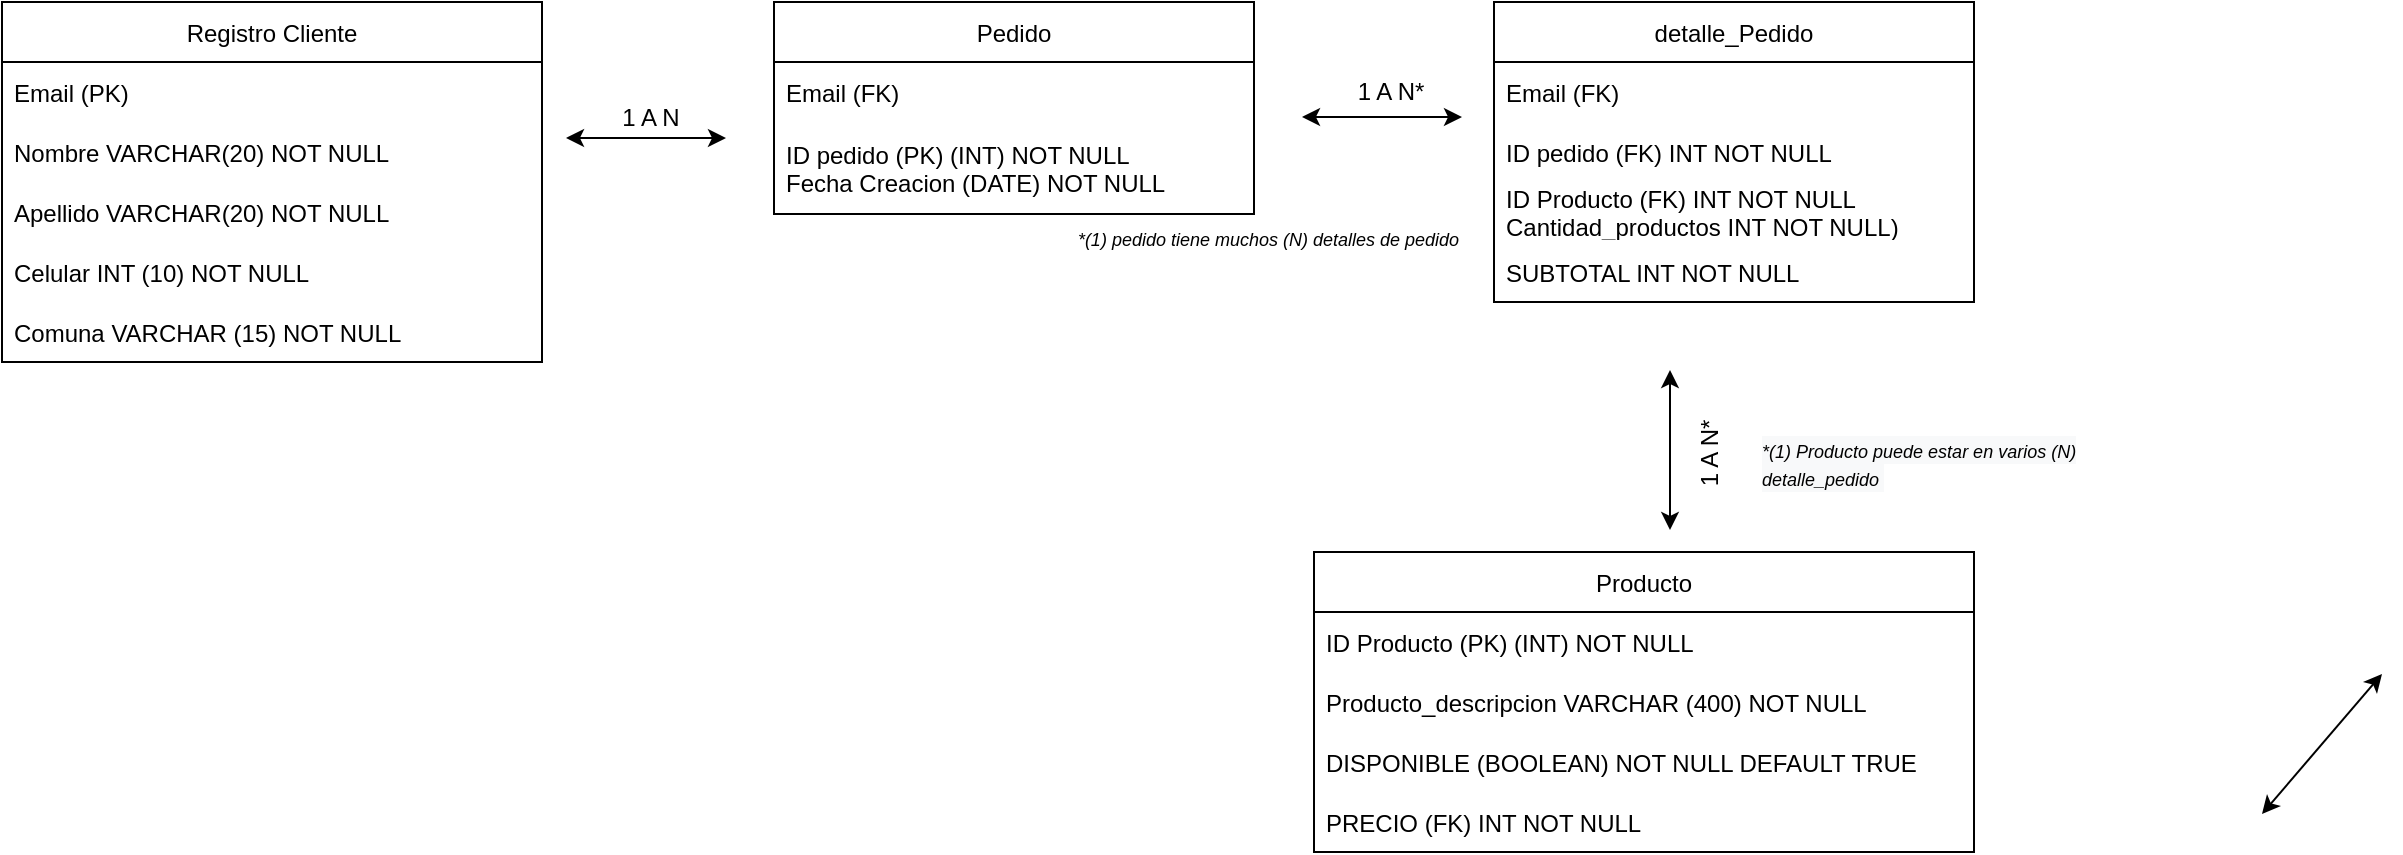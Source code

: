 <mxfile version="20.0.1" type="device"><diagram id="o_MRzZAVqE7wHZDZAyrp" name="Page-1"><mxGraphModel dx="1108" dy="450" grid="1" gridSize="8" guides="1" tooltips="1" connect="1" arrows="1" fold="1" page="1" pageScale="1" pageWidth="827" pageHeight="1169" math="0" shadow="0"><root><mxCell id="0"/><mxCell id="1" parent="0"/><mxCell id="3eCevQHc90_SQjHic66f-1" value="Registro Cliente" style="swimlane;fontStyle=0;childLayout=stackLayout;horizontal=1;startSize=30;horizontalStack=0;resizeParent=1;resizeParentMax=0;resizeLast=0;collapsible=1;marginBottom=0;" parent="1" vertex="1"><mxGeometry x="70" y="160" width="270" height="180" as="geometry"/></mxCell><mxCell id="3eCevQHc90_SQjHic66f-2" value="Email (PK)" style="text;strokeColor=none;fillColor=none;align=left;verticalAlign=middle;spacingLeft=4;spacingRight=4;overflow=hidden;points=[[0,0.5],[1,0.5]];portConstraint=eastwest;rotatable=0;" parent="3eCevQHc90_SQjHic66f-1" vertex="1"><mxGeometry y="30" width="270" height="30" as="geometry"/></mxCell><mxCell id="3eCevQHc90_SQjHic66f-3" value="Nombre VARCHAR(20) NOT NULL" style="text;strokeColor=none;fillColor=none;align=left;verticalAlign=middle;spacingLeft=4;spacingRight=4;overflow=hidden;points=[[0,0.5],[1,0.5]];portConstraint=eastwest;rotatable=0;" parent="3eCevQHc90_SQjHic66f-1" vertex="1"><mxGeometry y="60" width="270" height="30" as="geometry"/></mxCell><mxCell id="EiThkDg3Qm_qFEt6oGLL-1" value="Apellido VARCHAR(20) NOT NULL" style="text;strokeColor=none;fillColor=none;align=left;verticalAlign=middle;spacingLeft=4;spacingRight=4;overflow=hidden;points=[[0,0.5],[1,0.5]];portConstraint=eastwest;rotatable=0;" parent="3eCevQHc90_SQjHic66f-1" vertex="1"><mxGeometry y="90" width="270" height="30" as="geometry"/></mxCell><mxCell id="3eCevQHc90_SQjHic66f-4" value="Celular INT (10) NOT NULL" style="text;strokeColor=none;fillColor=none;align=left;verticalAlign=middle;spacingLeft=4;spacingRight=4;overflow=hidden;points=[[0,0.5],[1,0.5]];portConstraint=eastwest;rotatable=0;" parent="3eCevQHc90_SQjHic66f-1" vertex="1"><mxGeometry y="120" width="270" height="30" as="geometry"/></mxCell><mxCell id="3eCevQHc90_SQjHic66f-5" value="Comuna VARCHAR (15) NOT NULL " style="text;strokeColor=none;fillColor=none;align=left;verticalAlign=middle;spacingLeft=4;spacingRight=4;overflow=hidden;points=[[0,0.5],[1,0.5]];portConstraint=eastwest;rotatable=0;" parent="3eCevQHc90_SQjHic66f-1" vertex="1"><mxGeometry y="150" width="270" height="30" as="geometry"/></mxCell><mxCell id="3eCevQHc90_SQjHic66f-6" value="Pedido" style="swimlane;fontStyle=0;childLayout=stackLayout;horizontal=1;startSize=30;horizontalStack=0;resizeParent=1;resizeParentMax=0;resizeLast=0;collapsible=1;marginBottom=0;" parent="1" vertex="1"><mxGeometry x="456" y="160" width="240" height="106" as="geometry"/></mxCell><mxCell id="3eCevQHc90_SQjHic66f-7" value="Email (FK)" style="text;strokeColor=none;fillColor=none;align=left;verticalAlign=middle;spacingLeft=4;spacingRight=4;overflow=hidden;points=[[0,0.5],[1,0.5]];portConstraint=eastwest;rotatable=0;" parent="3eCevQHc90_SQjHic66f-6" vertex="1"><mxGeometry y="30" width="240" height="30" as="geometry"/></mxCell><mxCell id="3eCevQHc90_SQjHic66f-11" value="ID pedido (PK) (INT) NOT NULL&#10;Fecha Creacion (DATE) NOT NULL" style="text;strokeColor=none;fillColor=none;align=left;verticalAlign=middle;spacingLeft=4;spacingRight=4;overflow=hidden;points=[[0,0.5],[1,0.5]];portConstraint=eastwest;rotatable=0;" parent="3eCevQHc90_SQjHic66f-6" vertex="1"><mxGeometry y="60" width="240" height="46" as="geometry"/></mxCell><mxCell id="3eCevQHc90_SQjHic66f-14" value="Producto" style="swimlane;fontStyle=0;childLayout=stackLayout;horizontal=1;startSize=30;horizontalStack=0;resizeParent=1;resizeParentMax=0;resizeLast=0;collapsible=1;marginBottom=0;" parent="1" vertex="1"><mxGeometry x="726" y="435" width="330" height="150" as="geometry"/></mxCell><mxCell id="3eCevQHc90_SQjHic66f-16" value="ID Producto (PK) (INT) NOT NULL" style="text;strokeColor=none;fillColor=none;align=left;verticalAlign=middle;spacingLeft=4;spacingRight=4;overflow=hidden;points=[[0,0.5],[1,0.5]];portConstraint=eastwest;rotatable=0;" parent="3eCevQHc90_SQjHic66f-14" vertex="1"><mxGeometry y="30" width="330" height="30" as="geometry"/></mxCell><mxCell id="3eCevQHc90_SQjHic66f-15" value="Producto_descripcion VARCHAR (400) NOT NULL" style="text;strokeColor=none;fillColor=none;align=left;verticalAlign=middle;spacingLeft=4;spacingRight=4;overflow=hidden;points=[[0,0.5],[1,0.5]];portConstraint=eastwest;rotatable=0;" parent="3eCevQHc90_SQjHic66f-14" vertex="1"><mxGeometry y="60" width="330" height="30" as="geometry"/></mxCell><mxCell id="3eCevQHc90_SQjHic66f-17" value="DISPONIBLE (BOOLEAN) NOT NULL DEFAULT TRUE" style="text;strokeColor=none;fillColor=none;align=left;verticalAlign=middle;spacingLeft=4;spacingRight=4;overflow=hidden;points=[[0,0.5],[1,0.5]];portConstraint=eastwest;rotatable=0;" parent="3eCevQHc90_SQjHic66f-14" vertex="1"><mxGeometry y="90" width="330" height="30" as="geometry"/></mxCell><mxCell id="EiThkDg3Qm_qFEt6oGLL-8" value="PRECIO (FK) INT NOT NULL" style="text;strokeColor=none;fillColor=none;align=left;verticalAlign=middle;spacingLeft=4;spacingRight=4;overflow=hidden;points=[[0,0.5],[1,0.5]];portConstraint=eastwest;rotatable=0;" parent="3eCevQHc90_SQjHic66f-14" vertex="1"><mxGeometry y="120" width="330" height="30" as="geometry"/></mxCell><mxCell id="3eCevQHc90_SQjHic66f-24" value="1 A N" style="text;html=1;resizable=0;autosize=1;align=center;verticalAlign=middle;points=[];fillColor=none;strokeColor=none;rounded=0;" parent="1" vertex="1"><mxGeometry x="374" y="208" width="40" height="20" as="geometry"/></mxCell><mxCell id="3eCevQHc90_SQjHic66f-25" value="1 A N*" style="text;html=1;resizable=0;autosize=1;align=center;verticalAlign=middle;points=[];fillColor=none;strokeColor=none;rounded=0;rotation=-90;" parent="1" vertex="1"><mxGeometry x="900" y="374" width="48" height="24" as="geometry"/></mxCell><mxCell id="EiThkDg3Qm_qFEt6oGLL-2" value="detalle_Pedido" style="swimlane;fontStyle=0;childLayout=stackLayout;horizontal=1;startSize=30;horizontalStack=0;resizeParent=1;resizeParentMax=0;resizeLast=0;collapsible=1;marginBottom=0;" parent="1" vertex="1"><mxGeometry x="816" y="160" width="240" height="150" as="geometry"/></mxCell><mxCell id="EiThkDg3Qm_qFEt6oGLL-3" value="Email (FK)" style="text;strokeColor=none;fillColor=none;align=left;verticalAlign=middle;spacingLeft=4;spacingRight=4;overflow=hidden;points=[[0,0.5],[1,0.5]];portConstraint=eastwest;rotatable=0;" parent="EiThkDg3Qm_qFEt6oGLL-2" vertex="1"><mxGeometry y="30" width="240" height="30" as="geometry"/></mxCell><mxCell id="EiThkDg3Qm_qFEt6oGLL-4" value="ID pedido (FK) INT NOT NULL" style="text;strokeColor=none;fillColor=none;align=left;verticalAlign=middle;spacingLeft=4;spacingRight=4;overflow=hidden;points=[[0,0.5],[1,0.5]];portConstraint=eastwest;rotatable=0;" parent="EiThkDg3Qm_qFEt6oGLL-2" vertex="1"><mxGeometry y="60" width="240" height="30" as="geometry"/></mxCell><mxCell id="EiThkDg3Qm_qFEt6oGLL-5" value="ID Producto (FK) INT NOT NULL&#10;Cantidad_productos INT NOT NULL)" style="text;strokeColor=none;fillColor=none;align=left;verticalAlign=middle;spacingLeft=4;spacingRight=4;overflow=hidden;points=[[0,0.5],[1,0.5]];portConstraint=eastwest;rotatable=0;" parent="EiThkDg3Qm_qFEt6oGLL-2" vertex="1"><mxGeometry y="90" width="240" height="30" as="geometry"/></mxCell><mxCell id="EiThkDg3Qm_qFEt6oGLL-7" value="SUBTOTAL INT NOT NULL" style="text;strokeColor=none;fillColor=none;align=left;verticalAlign=middle;spacingLeft=4;spacingRight=4;overflow=hidden;points=[[0,0.5],[1,0.5]];portConstraint=eastwest;rotatable=0;" parent="EiThkDg3Qm_qFEt6oGLL-2" vertex="1"><mxGeometry y="120" width="240" height="30" as="geometry"/></mxCell><mxCell id="EiThkDg3Qm_qFEt6oGLL-11" value="" style="endArrow=classic;startArrow=classic;html=1;rounded=0;" parent="1" edge="1"><mxGeometry width="50" height="50" relative="1" as="geometry"><mxPoint x="1200" y="566" as="sourcePoint"/><mxPoint x="1260" y="496" as="targetPoint"/></mxGeometry></mxCell><mxCell id="MPQL8qjlOA1zN7wQhIbB-4" value="" style="endArrow=classic;startArrow=classic;html=1;rounded=0;" edge="1" parent="1"><mxGeometry width="50" height="50" relative="1" as="geometry"><mxPoint x="904" y="344" as="sourcePoint"/><mxPoint x="904" y="424" as="targetPoint"/><Array as="points"><mxPoint x="904" y="368"/></Array></mxGeometry></mxCell><mxCell id="MPQL8qjlOA1zN7wQhIbB-5" value="" style="endArrow=classic;startArrow=classic;html=1;rounded=0;" edge="1" parent="1"><mxGeometry width="50" height="50" relative="1" as="geometry"><mxPoint x="352" y="228" as="sourcePoint"/><mxPoint x="432" y="228" as="targetPoint"/><Array as="points"><mxPoint x="376" y="228"/></Array></mxGeometry></mxCell><mxCell id="MPQL8qjlOA1zN7wQhIbB-6" value="" style="endArrow=classic;startArrow=classic;html=1;rounded=0;" edge="1" parent="1"><mxGeometry width="50" height="50" relative="1" as="geometry"><mxPoint x="720" y="217.5" as="sourcePoint"/><mxPoint x="800" y="217.5" as="targetPoint"/><Array as="points"><mxPoint x="744" y="217.5"/></Array></mxGeometry></mxCell><mxCell id="MPQL8qjlOA1zN7wQhIbB-7" value="1 A N*" style="text;html=1;resizable=0;autosize=1;align=center;verticalAlign=middle;points=[];fillColor=none;strokeColor=none;rounded=0;" vertex="1" parent="1"><mxGeometry x="740" y="193" width="48" height="24" as="geometry"/></mxCell><mxCell id="MPQL8qjlOA1zN7wQhIbB-10" value="&lt;i&gt;&lt;font style=&quot;font-size: 9px;&quot;&gt;*(1) pedido tiene muchos (N) detalles de pedido&amp;nbsp;&lt;/font&gt;&lt;/i&gt;" style="text;html=1;resizable=0;autosize=1;align=center;verticalAlign=middle;points=[];fillColor=none;strokeColor=none;rounded=0;" vertex="1" parent="1"><mxGeometry x="600" y="266" width="208" height="24" as="geometry"/></mxCell><mxCell id="MPQL8qjlOA1zN7wQhIbB-12" value="&lt;i style=&quot;color: rgb(0, 0, 0); font-family: Helvetica; font-size: 12px; font-variant-ligatures: normal; font-variant-caps: normal; font-weight: 400; letter-spacing: normal; orphans: 2; text-align: center; text-indent: 0px; text-transform: none; widows: 2; word-spacing: 0px; -webkit-text-stroke-width: 0px; background-color: rgb(248, 249, 250); text-decoration-thickness: initial; text-decoration-style: initial; text-decoration-color: initial;&quot;&gt;&lt;font style=&quot;font-size: 9px;&quot;&gt;*(1) Producto puede estar en varios (N) detalle_pedido&amp;nbsp;&lt;/font&gt;&lt;/i&gt;" style="text;whiteSpace=wrap;html=1;fontSize=9;" vertex="1" parent="1"><mxGeometry x="948" y="370" width="168" height="32" as="geometry"/></mxCell></root></mxGraphModel></diagram></mxfile>